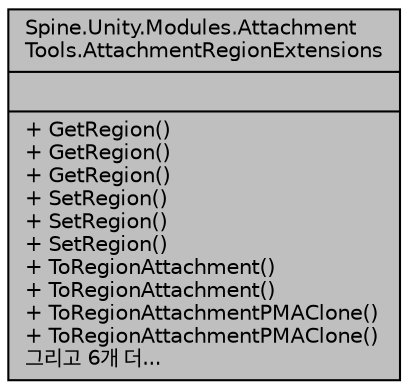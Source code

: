 digraph "Spine.Unity.Modules.AttachmentTools.AttachmentRegionExtensions"
{
 // LATEX_PDF_SIZE
  edge [fontname="Helvetica",fontsize="10",labelfontname="Helvetica",labelfontsize="10"];
  node [fontname="Helvetica",fontsize="10",shape=record];
  Node1 [label="{Spine.Unity.Modules.Attachment\lTools.AttachmentRegionExtensions\n||+ GetRegion()\l+ GetRegion()\l+ GetRegion()\l+ SetRegion()\l+ SetRegion()\l+ SetRegion()\l+ ToRegionAttachment()\l+ ToRegionAttachment()\l+ ToRegionAttachmentPMAClone()\l+ ToRegionAttachmentPMAClone()\l그리고 6개 더...\l}",height=0.2,width=0.4,color="black", fillcolor="grey75", style="filled", fontcolor="black",tooltip=" "];
}
